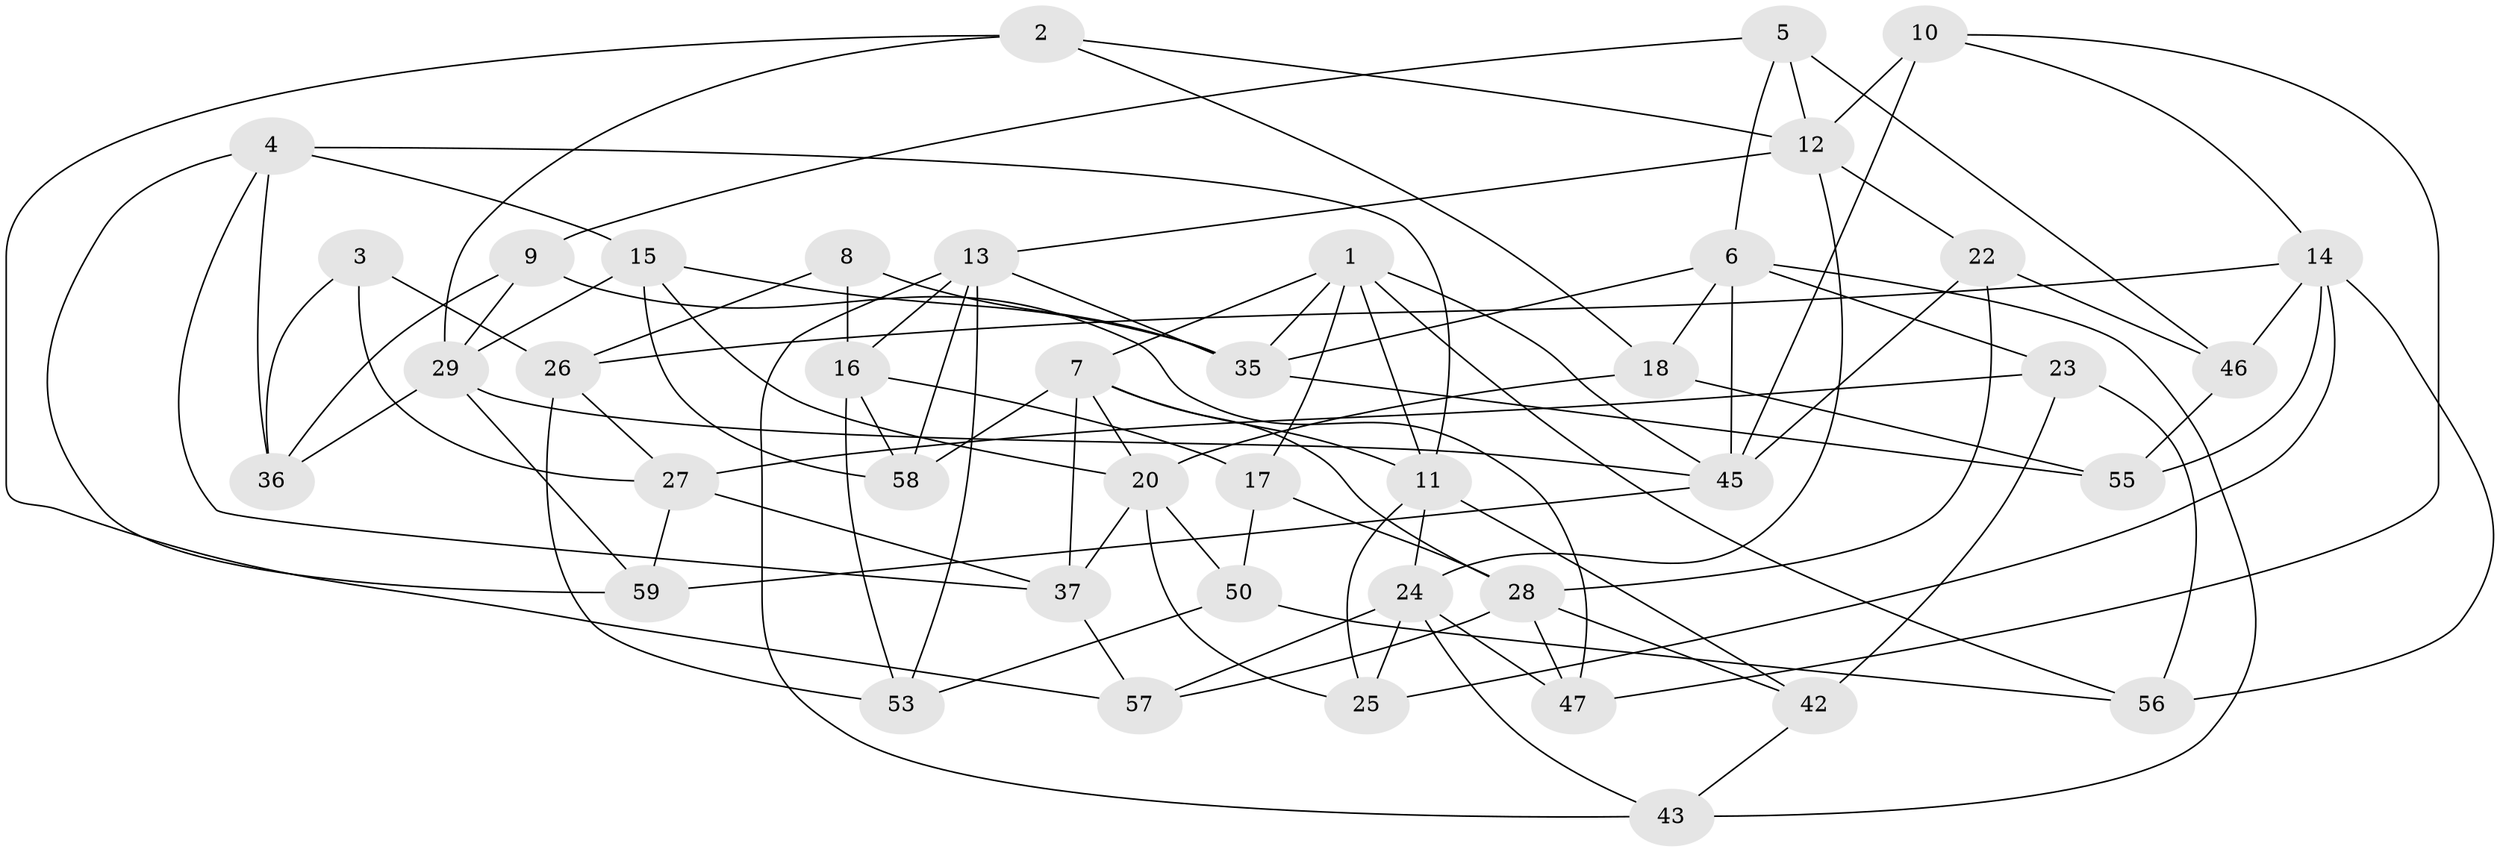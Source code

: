 // Generated by graph-tools (version 1.1) at 2025/52/02/27/25 19:52:33]
// undirected, 42 vertices, 99 edges
graph export_dot {
graph [start="1"]
  node [color=gray90,style=filled];
  1 [super="+48"];
  2;
  3;
  4 [super="+54"];
  5;
  6 [super="+21"];
  7 [super="+49"];
  8;
  9;
  10;
  11 [super="+33"];
  12 [super="+19"];
  13 [super="+41"];
  14 [super="+30"];
  15 [super="+31"];
  16 [super="+38"];
  17;
  18;
  20 [super="+40"];
  22;
  23;
  24 [super="+51"];
  25;
  26 [super="+32"];
  27 [super="+61"];
  28 [super="+34"];
  29 [super="+44"];
  35 [super="+52"];
  36;
  37 [super="+39"];
  42;
  43;
  45 [super="+60"];
  46;
  47;
  50;
  53;
  55;
  56;
  57;
  58;
  59;
  1 -- 56;
  1 -- 11;
  1 -- 17;
  1 -- 35;
  1 -- 45;
  1 -- 7;
  2 -- 18;
  2 -- 57;
  2 -- 29;
  2 -- 12;
  3 -- 26 [weight=2];
  3 -- 36;
  3 -- 27;
  4 -- 59;
  4 -- 15 [weight=2];
  4 -- 11;
  4 -- 36;
  4 -- 37;
  5 -- 6;
  5 -- 9;
  5 -- 46;
  5 -- 12;
  6 -- 35;
  6 -- 45;
  6 -- 18;
  6 -- 43;
  6 -- 23;
  7 -- 58;
  7 -- 20;
  7 -- 11;
  7 -- 28;
  7 -- 37;
  8 -- 26;
  8 -- 16 [weight=2];
  8 -- 35;
  9 -- 47;
  9 -- 36;
  9 -- 29;
  10 -- 45;
  10 -- 12;
  10 -- 47;
  10 -- 14;
  11 -- 25;
  11 -- 42;
  11 -- 24;
  12 -- 24;
  12 -- 22;
  12 -- 13;
  13 -- 53;
  13 -- 58;
  13 -- 35;
  13 -- 16;
  13 -- 43;
  14 -- 25;
  14 -- 55;
  14 -- 26;
  14 -- 56;
  14 -- 46;
  15 -- 29;
  15 -- 20;
  15 -- 58;
  15 -- 35;
  16 -- 17;
  16 -- 58;
  16 -- 53;
  17 -- 50;
  17 -- 28;
  18 -- 20;
  18 -- 55;
  20 -- 50;
  20 -- 37;
  20 -- 25;
  22 -- 46;
  22 -- 28;
  22 -- 45;
  23 -- 56;
  23 -- 42;
  23 -- 27;
  24 -- 43;
  24 -- 47;
  24 -- 25;
  24 -- 57;
  26 -- 27;
  26 -- 53;
  27 -- 59;
  27 -- 37 [weight=2];
  28 -- 47;
  28 -- 42;
  28 -- 57;
  29 -- 36;
  29 -- 59;
  29 -- 45;
  35 -- 55;
  37 -- 57;
  42 -- 43;
  45 -- 59;
  46 -- 55;
  50 -- 53;
  50 -- 56;
}
